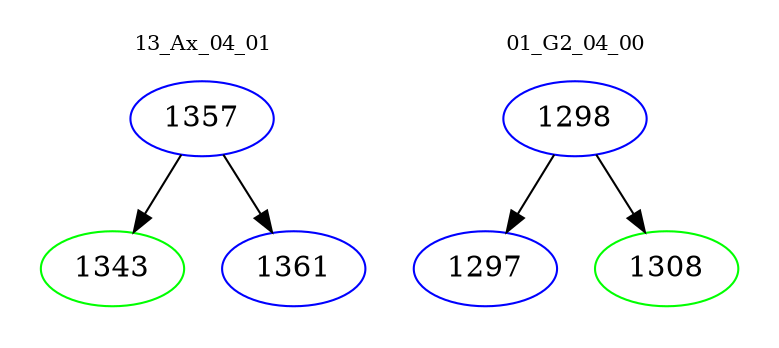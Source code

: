 digraph{
subgraph cluster_0 {
color = white
label = "13_Ax_04_01";
fontsize=10;
T0_1357 [label="1357", color="blue"]
T0_1357 -> T0_1343 [color="black"]
T0_1343 [label="1343", color="green"]
T0_1357 -> T0_1361 [color="black"]
T0_1361 [label="1361", color="blue"]
}
subgraph cluster_1 {
color = white
label = "01_G2_04_00";
fontsize=10;
T1_1298 [label="1298", color="blue"]
T1_1298 -> T1_1297 [color="black"]
T1_1297 [label="1297", color="blue"]
T1_1298 -> T1_1308 [color="black"]
T1_1308 [label="1308", color="green"]
}
}
